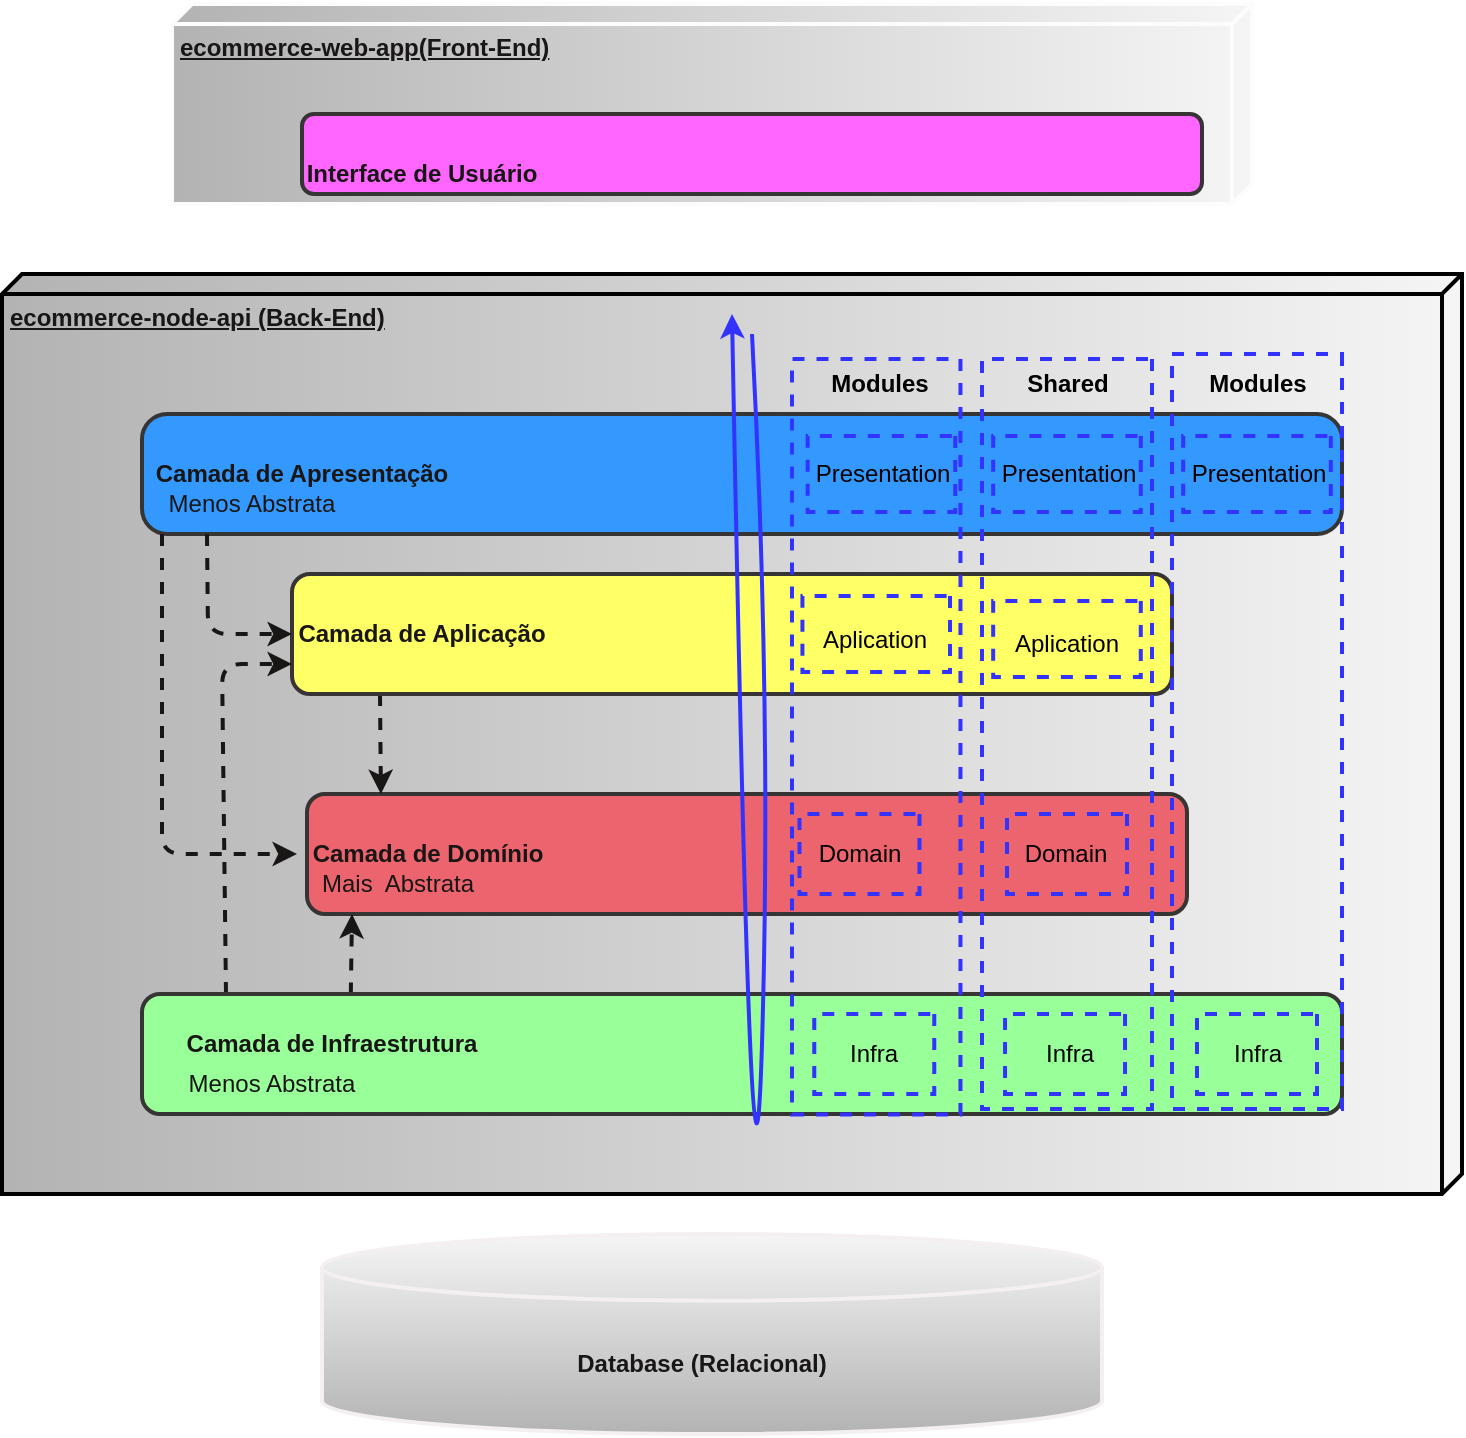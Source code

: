 <mxfile>
    <diagram id="ehvUv0xJiv6CY3YclSAE" name="Arquitetura em Camadas">
        <mxGraphModel dx="1011" dy="474" grid="1" gridSize="10" guides="1" tooltips="1" connect="1" arrows="1" fold="1" page="1" pageScale="1" pageWidth="850" pageHeight="1100" math="0" shadow="0">
            <root>
                <mxCell id="0"/>
                <mxCell id="1" parent="0"/>
                <mxCell id="2" value="ecommerce-node-api (Back-End)" style="verticalAlign=top;align=left;spacingTop=8;spacingLeft=2;spacingRight=12;shape=cube;size=10;direction=south;fontStyle=5;html=1;strokeWidth=2;strokeColor=default;fillColor=#f5f5f5;gradientColor=#b3b3b3;fontColor=#191616;" parent="1" vertex="1">
                    <mxGeometry x="80" y="230" width="730" height="460" as="geometry"/>
                </mxCell>
                <mxCell id="3" value="ecommerce-web-app(Front-End)" style="verticalAlign=top;align=left;spacingTop=8;spacingLeft=2;spacingRight=12;shape=cube;size=10;direction=south;fontStyle=5;html=1;strokeWidth=2;strokeColor=#fefbfb;fillColor=#f5f5f5;gradientColor=#b3b3b3;fontColor=#191616;" parent="1" vertex="1">
                    <mxGeometry x="165" y="95" width="540" height="100" as="geometry"/>
                </mxCell>
                <mxCell id="4" value="" style="strokeWidth=2;html=1;shape=mxgraph.flowchart.database;whiteSpace=wrap;strokeColor=#f4f0f0;fillColor=#f5f5f5;gradientColor=#b3b3b3;" parent="1" vertex="1">
                    <mxGeometry x="240" y="710" width="390" height="100" as="geometry"/>
                </mxCell>
                <mxCell id="5" value="Database (Relacional)" style="text;html=1;strokeColor=none;fillColor=none;align=center;verticalAlign=middle;whiteSpace=wrap;rounded=0;strokeWidth=2;fontColor=#191616;fontStyle=1" parent="1" vertex="1">
                    <mxGeometry x="300.01" y="750" width="260" height="50" as="geometry"/>
                </mxCell>
                <mxCell id="7" value="" style="rounded=1;whiteSpace=wrap;html=1;strokeColor=#373434;strokeWidth=2;fontColor=#191616;fillColor=#ec656e;" parent="1" vertex="1">
                    <mxGeometry x="232.5" y="490" width="440" height="60" as="geometry"/>
                </mxCell>
                <mxCell id="9" value="Camada de Domínio" style="text;html=1;strokeColor=none;fillColor=none;align=center;verticalAlign=middle;whiteSpace=wrap;rounded=0;strokeWidth=2;fontColor=#191616;fontStyle=1" parent="1" vertex="1">
                    <mxGeometry x="227.5" y="505" width="130" height="30" as="geometry"/>
                </mxCell>
                <mxCell id="11" value="" style="rounded=1;whiteSpace=wrap;html=1;strokeColor=#373434;strokeWidth=2;fontColor=#191616;fillColor=#3399FF;arcSize=21;points=[[0,0,0,0,0],[0,0.25,0,0,0],[0,0.5,0,0,0],[0,0.75,0,0,0],[0,1,0,0,0],[0.05,0.95,0,0,0],[0.13,0.95,0,0,0],[0.25,0,0,0,0],[0.5,0,0,0,0],[0.75,0,0,0,0],[0.75,1,0,0,0],[1,0,0,0,0],[1,0.25,0,0,0],[1,0.5,0,0,0],[1,0.75,0,0,0],[1,1,0,0,0]];" parent="1" vertex="1">
                    <mxGeometry x="150" y="300" width="600" height="60" as="geometry"/>
                </mxCell>
                <mxCell id="12" value="Camada de Apresentação" style="text;html=1;strokeColor=none;fillColor=none;align=center;verticalAlign=middle;whiteSpace=wrap;rounded=0;strokeWidth=2;fontColor=#191616;fontStyle=1" parent="1" vertex="1">
                    <mxGeometry x="150" y="315" width="160" height="30" as="geometry"/>
                </mxCell>
                <mxCell id="14" value="" style="rounded=1;whiteSpace=wrap;html=1;strokeColor=#373434;strokeWidth=2;fontColor=#191616;fillColor=#FF66FF;" parent="1" vertex="1">
                    <mxGeometry x="230" y="150" width="450" height="40" as="geometry"/>
                </mxCell>
                <mxCell id="15" value="Interface de Usuário" style="text;html=1;strokeColor=none;fillColor=none;align=center;verticalAlign=middle;whiteSpace=wrap;rounded=0;strokeWidth=2;fontColor=#191616;fontStyle=1" parent="1" vertex="1">
                    <mxGeometry x="210" y="165" width="160" height="30" as="geometry"/>
                </mxCell>
                <mxCell id="46" style="edgeStyle=none;html=1;exitX=0.1;exitY=1;exitDx=0;exitDy=0;exitPerimeter=0;dashed=1;strokeColor=#191616;strokeWidth=2;fontColor=#191616;endArrow=classic;endFill=1;entryX=0.084;entryY=0.001;entryDx=0;entryDy=0;entryPerimeter=0;" parent="1" source="16" edge="1" target="7">
                    <mxGeometry relative="1" as="geometry">
                        <mxPoint x="354" y="490" as="targetPoint"/>
                    </mxGeometry>
                </mxCell>
                <mxCell id="16" value="" style="rounded=1;whiteSpace=wrap;html=1;strokeColor=#373434;strokeWidth=2;fontColor=#191616;fillColor=#FFFF66;points=[[0,0,0,0,0],[0,0.25,0,0,0],[0,0.5,0,0,0],[0,0.75,0,0,0],[0,1,0,0,0],[0.1,1,0,0,0],[0.25,0,0,0,0],[0.5,0,0,0,0],[0.5,1,0,0,0],[0.75,0,0,0,0],[0.75,1,0,0,0],[1,0,0,0,0],[1,0.25,0,0,0],[1,0.5,0,0,0],[1,0.75,0,0,0],[1,1,0,0,0]];" parent="1" vertex="1">
                    <mxGeometry x="225" y="380" width="440" height="60" as="geometry"/>
                </mxCell>
                <mxCell id="17" value="Camada de Aplicação" style="text;html=1;strokeColor=none;fillColor=none;align=center;verticalAlign=middle;whiteSpace=wrap;rounded=0;strokeWidth=2;fontColor=#191616;fontStyle=1" parent="1" vertex="1">
                    <mxGeometry x="225" y="395" width="130" height="30" as="geometry"/>
                </mxCell>
                <mxCell id="47" style="edgeStyle=none;html=1;exitX=0.07;exitY=0;exitDx=0;exitDy=0;exitPerimeter=0;entryX=0;entryY=0.75;entryDx=0;entryDy=0;entryPerimeter=0;dashed=1;strokeColor=#191616;strokeWidth=2;fontColor=#191616;endArrow=classic;endFill=1;" parent="1" source="26" target="16" edge="1">
                    <mxGeometry relative="1" as="geometry">
                        <Array as="points">
                            <mxPoint x="190" y="425"/>
                        </Array>
                    </mxGeometry>
                </mxCell>
                <mxCell id="48" style="edgeStyle=none;html=1;entryX=0.25;entryY=1;entryDx=0;entryDy=0;dashed=1;strokeColor=#191616;strokeWidth=2;fontColor=#191616;endArrow=classic;endFill=1;exitX=0.174;exitY=0.004;exitDx=0;exitDy=0;exitPerimeter=0;" parent="1" target="28" edge="1" source="26">
                    <mxGeometry relative="1" as="geometry">
                        <mxPoint x="315" y="592" as="sourcePoint"/>
                    </mxGeometry>
                </mxCell>
                <mxCell id="26" value="" style="rounded=1;whiteSpace=wrap;html=1;strokeColor=#373434;strokeWidth=2;fontColor=#191616;fillColor=#99FF99;points=[[0,0,0,0,0],[0,0.25,0,0,0],[0,0.5,0,0,0],[0,0.75,0,0,0],[0,1,0,0,0],[0.07,0,0,0,0],[0.25,1,0,0,0],[0.26,0,0,0,-3],[0.5,1,0,0,0],[0.75,0,0,0,0],[0.75,1,0,0,0],[1,0,0,0,0],[1,0.25,0,0,0],[1,0.5,0,0,0],[1,0.75,0,0,0],[1,1,0,0,0]];" parent="1" vertex="1">
                    <mxGeometry x="150" y="590" width="600" height="60" as="geometry"/>
                </mxCell>
                <mxCell id="27" value="Camada de Infraestrutura" style="text;html=1;strokeColor=none;fillColor=none;align=center;verticalAlign=middle;whiteSpace=wrap;rounded=0;strokeWidth=2;fontColor=#191616;fontStyle=1" parent="1" vertex="1">
                    <mxGeometry x="165" y="600" width="160" height="30" as="geometry"/>
                </mxCell>
                <mxCell id="28" value="Mais&amp;nbsp; Abstrata" style="text;html=1;strokeColor=none;fillColor=none;align=center;verticalAlign=middle;whiteSpace=wrap;rounded=0;strokeWidth=2;fontColor=#191616;" parent="1" vertex="1">
                    <mxGeometry x="232.5" y="520" width="90" height="30" as="geometry"/>
                </mxCell>
                <mxCell id="30" value="Menos Abstrata" style="text;html=1;strokeColor=none;fillColor=none;align=center;verticalAlign=middle;whiteSpace=wrap;rounded=0;strokeWidth=2;fontColor=#191616;" parent="1" vertex="1">
                    <mxGeometry x="170" y="620" width="90" height="30" as="geometry"/>
                </mxCell>
                <mxCell id="44" style="edgeStyle=none;html=1;exitX=0.25;exitY=1;exitDx=0;exitDy=0;fontColor=#191616;strokeColor=#191616;endArrow=classic;endFill=1;strokeWidth=2;dashed=1;entryX=0;entryY=0.5;entryDx=0;entryDy=0;entryPerimeter=0;" parent="1" source="32" target="16" edge="1">
                    <mxGeometry relative="1" as="geometry">
                        <mxPoint x="310" y="405" as="targetPoint"/>
                        <Array as="points">
                            <mxPoint x="183" y="410"/>
                        </Array>
                    </mxGeometry>
                </mxCell>
                <mxCell id="45" style="edgeStyle=none;html=1;exitX=0;exitY=1;exitDx=0;exitDy=0;entryX=0;entryY=0.5;entryDx=0;entryDy=0;dashed=1;strokeColor=#191616;strokeWidth=2;fontColor=#191616;endArrow=classic;endFill=1;" parent="1" source="32" target="9" edge="1">
                    <mxGeometry relative="1" as="geometry">
                        <Array as="points">
                            <mxPoint x="160" y="520"/>
                        </Array>
                    </mxGeometry>
                </mxCell>
                <mxCell id="32" value="Menos Abstrata" style="text;html=1;strokeColor=none;fillColor=none;align=center;verticalAlign=middle;whiteSpace=wrap;rounded=0;strokeWidth=2;fontColor=#191616;" parent="1" vertex="1">
                    <mxGeometry x="160" y="330" width="90" height="30" as="geometry"/>
                </mxCell>
                <mxCell id="54" value="" style="curved=1;endArrow=classic;html=1;strokeColor=#3333FF;strokeWidth=2;fontColor=#191616;" parent="1" edge="1">
                    <mxGeometry width="50" height="50" relative="1" as="geometry">
                        <mxPoint x="455" y="260" as="sourcePoint"/>
                        <mxPoint x="445" y="250" as="targetPoint"/>
                        <Array as="points">
                            <mxPoint x="465" y="450"/>
                            <mxPoint x="455" y="780"/>
                        </Array>
                    </mxGeometry>
                </mxCell>
                <mxCell id="55" value="" style="rounded=0;whiteSpace=wrap;html=1;fillColor=none;dashed=1;strokeColor=#3333FF;rotation=90;strokeWidth=2;" parent="1" vertex="1">
                    <mxGeometry x="328.24" y="419.25" width="377.75" height="84.24" as="geometry"/>
                </mxCell>
                <mxCell id="56" value="" style="rounded=0;whiteSpace=wrap;html=1;fillColor=none;dashed=1;strokeColor=#3333FF;rotation=90;strokeWidth=2;" parent="1" vertex="1">
                    <mxGeometry x="488.74" y="490" width="40.01" height="60" as="geometry"/>
                </mxCell>
                <mxCell id="57" value="Domain" style="text;html=1;strokeColor=none;fillColor=none;align=center;verticalAlign=middle;whiteSpace=wrap;rounded=0;dashed=1;strokeWidth=2;fontColor=#000000;" parent="1" vertex="1">
                    <mxGeometry x="478.75" y="505" width="60" height="30" as="geometry"/>
                </mxCell>
                <mxCell id="58" value="Modules" style="text;html=1;strokeColor=none;fillColor=none;align=center;verticalAlign=middle;whiteSpace=wrap;rounded=0;dashed=1;strokeWidth=2;fontColor=#000000;fontStyle=1" parent="1" vertex="1">
                    <mxGeometry x="488.74" y="270" width="60" height="30" as="geometry"/>
                </mxCell>
                <mxCell id="60" value="" style="rounded=0;whiteSpace=wrap;html=1;fillColor=none;dashed=1;strokeColor=#3333FF;rotation=90;strokeWidth=2;" parent="1" vertex="1">
                    <mxGeometry x="425" y="417.5" width="375" height="85" as="geometry"/>
                </mxCell>
                <mxCell id="61" value="Modules" style="text;html=1;strokeColor=none;fillColor=none;align=center;verticalAlign=middle;whiteSpace=wrap;rounded=0;dashed=1;strokeWidth=2;fontColor=#000000;fontStyle=1" parent="1" vertex="1">
                    <mxGeometry x="677.5" y="270" width="60" height="30" as="geometry"/>
                </mxCell>
                <mxCell id="62" value="Domain" style="text;html=1;strokeColor=none;fillColor=none;align=center;verticalAlign=middle;whiteSpace=wrap;rounded=0;dashed=1;strokeWidth=2;fontColor=#000000;" parent="1" vertex="1">
                    <mxGeometry x="582.49" y="505" width="60" height="30" as="geometry"/>
                </mxCell>
                <mxCell id="67" value="Shared" style="text;html=1;strokeColor=none;fillColor=none;align=center;verticalAlign=middle;whiteSpace=wrap;rounded=0;dashed=1;strokeWidth=2;fontColor=#000000;fontStyle=1" vertex="1" parent="1">
                    <mxGeometry x="582.5" y="270" width="60" height="30" as="geometry"/>
                </mxCell>
                <mxCell id="73" value="" style="rounded=0;whiteSpace=wrap;html=1;fillColor=none;dashed=1;strokeColor=#3333FF;rotation=90;strokeWidth=2;" vertex="1" parent="1">
                    <mxGeometry x="592.5" y="490" width="40" height="60" as="geometry"/>
                </mxCell>
                <mxCell id="74" value="" style="rounded=0;whiteSpace=wrap;html=1;fillColor=none;dashed=1;strokeColor=#3333FF;rotation=90;strokeWidth=2;" vertex="1" parent="1">
                    <mxGeometry x="496.14" y="590" width="40" height="60" as="geometry"/>
                </mxCell>
                <mxCell id="75" value="" style="rounded=0;whiteSpace=wrap;html=1;fillColor=none;dashed=1;strokeColor=#3333FF;rotation=90;strokeWidth=2;" vertex="1" parent="1">
                    <mxGeometry x="591.52" y="590" width="40" height="60" as="geometry"/>
                </mxCell>
                <mxCell id="76" value="" style="rounded=0;whiteSpace=wrap;html=1;fillColor=none;dashed=1;strokeColor=#3333FF;rotation=90;strokeWidth=2;" vertex="1" parent="1">
                    <mxGeometry x="500.7" y="293.1" width="38.05" height="73.8" as="geometry"/>
                </mxCell>
                <mxCell id="78" value="Presentation" style="text;html=1;strokeColor=none;fillColor=none;align=center;verticalAlign=middle;whiteSpace=wrap;rounded=0;dashed=1;strokeWidth=2;fontColor=#000000;" vertex="1" parent="1">
                    <mxGeometry x="510.1" y="325" width="21.26" height="10" as="geometry"/>
                </mxCell>
                <mxCell id="81" value="" style="rounded=0;whiteSpace=wrap;html=1;fillColor=none;dashed=1;strokeColor=#3333FF;rotation=90;strokeWidth=2;" vertex="1" parent="1">
                    <mxGeometry x="498.09" y="373.1" width="38.05" height="73.8" as="geometry"/>
                </mxCell>
                <mxCell id="82" value="Aplication" style="text;html=1;strokeColor=none;fillColor=none;align=center;verticalAlign=middle;whiteSpace=wrap;rounded=0;dashed=1;strokeWidth=2;fontColor=#000000;" vertex="1" parent="1">
                    <mxGeometry x="506.48" y="407.5" width="21.26" height="10" as="geometry"/>
                </mxCell>
                <mxCell id="83" value="" style="rounded=0;whiteSpace=wrap;html=1;fillColor=none;dashed=1;strokeColor=#3333FF;rotation=90;strokeWidth=2;" vertex="1" parent="1">
                    <mxGeometry x="518.75" y="416.25" width="377.5" height="85" as="geometry"/>
                </mxCell>
                <mxCell id="84" value="" style="rounded=0;whiteSpace=wrap;html=1;fillColor=none;dashed=1;strokeColor=#3333FF;rotation=90;strokeWidth=2;" vertex="1" parent="1">
                    <mxGeometry x="593.47" y="293.1" width="38.05" height="73.8" as="geometry"/>
                </mxCell>
                <mxCell id="85" value="Presentation" style="text;html=1;strokeColor=none;fillColor=none;align=center;verticalAlign=middle;whiteSpace=wrap;rounded=0;dashed=1;strokeWidth=2;fontColor=#000000;" vertex="1" parent="1">
                    <mxGeometry x="602.87" y="325" width="21.26" height="10" as="geometry"/>
                </mxCell>
                <mxCell id="86" value="" style="rounded=0;whiteSpace=wrap;html=1;fillColor=none;dashed=1;strokeColor=#3333FF;rotation=90;strokeWidth=2;" vertex="1" parent="1">
                    <mxGeometry x="593.47" y="375.6" width="38.05" height="73.8" as="geometry"/>
                </mxCell>
                <mxCell id="87" value="Aplication" style="text;html=1;strokeColor=none;fillColor=none;align=center;verticalAlign=middle;whiteSpace=wrap;rounded=0;dashed=1;strokeWidth=2;fontColor=#000000;" vertex="1" parent="1">
                    <mxGeometry x="601.86" y="410" width="21.26" height="10" as="geometry"/>
                </mxCell>
                <mxCell id="90" value="Infra" style="text;html=1;strokeColor=none;fillColor=none;align=center;verticalAlign=middle;whiteSpace=wrap;rounded=0;dashed=1;strokeWidth=2;fontColor=#000000;" vertex="1" parent="1">
                    <mxGeometry x="486.14" y="605" width="60" height="30" as="geometry"/>
                </mxCell>
                <mxCell id="91" value="Infra" style="text;html=1;strokeColor=none;fillColor=none;align=center;verticalAlign=middle;whiteSpace=wrap;rounded=0;dashed=1;strokeWidth=2;fontColor=#000000;" vertex="1" parent="1">
                    <mxGeometry x="583.5" y="605" width="60" height="30" as="geometry"/>
                </mxCell>
                <mxCell id="94" value="" style="rounded=0;whiteSpace=wrap;html=1;fillColor=none;dashed=1;strokeColor=#3333FF;rotation=90;strokeWidth=2;" vertex="1" parent="1">
                    <mxGeometry x="688.48" y="293.1" width="38.05" height="73.8" as="geometry"/>
                </mxCell>
                <mxCell id="95" value="Presentation" style="text;html=1;strokeColor=none;fillColor=none;align=center;verticalAlign=middle;whiteSpace=wrap;rounded=0;dashed=1;strokeWidth=2;fontColor=#000000;" vertex="1" parent="1">
                    <mxGeometry x="697.88" y="325" width="21.26" height="10" as="geometry"/>
                </mxCell>
                <mxCell id="96" value="Infra" style="text;html=1;strokeColor=none;fillColor=none;align=center;verticalAlign=middle;whiteSpace=wrap;rounded=0;dashed=1;strokeWidth=2;fontColor=#000000;" vertex="1" parent="1">
                    <mxGeometry x="677.5" y="605" width="60" height="30" as="geometry"/>
                </mxCell>
                <mxCell id="98" value="" style="rounded=0;whiteSpace=wrap;html=1;fillColor=none;dashed=1;strokeColor=#3333FF;rotation=90;strokeWidth=2;" vertex="1" parent="1">
                    <mxGeometry x="687.5" y="590" width="40" height="60" as="geometry"/>
                </mxCell>
            </root>
        </mxGraphModel>
    </diagram>
    <diagram name="Arquitetura Hexagonal" id="RaXjF2fW67_FS4LBotdt">
        <mxGraphModel dx="559" dy="474" grid="1" gridSize="10" guides="1" tooltips="1" connect="1" arrows="1" fold="1" page="1" pageScale="1" pageWidth="850" pageHeight="1100" math="0" shadow="0">
            <root>
                <mxCell id="YTZjs5NrMnTZmiXK4MOZ-0"/>
                <mxCell id="YTZjs5NrMnTZmiXK4MOZ-1" parent="YTZjs5NrMnTZmiXK4MOZ-0"/>
                <mxCell id="YTZjs5NrMnTZmiXK4MOZ-2" value="ecommerce-node-api (Back-End)" style="verticalAlign=top;align=left;spacingTop=8;spacingLeft=2;spacingRight=12;shape=cube;size=10;direction=south;fontStyle=5;html=1;strokeWidth=2;strokeColor=default;fillColor=#f5f5f5;gradientColor=#b3b3b3;fontColor=#191616;" parent="YTZjs5NrMnTZmiXK4MOZ-1" vertex="1">
                    <mxGeometry x="80" y="330" width="710" height="440" as="geometry"/>
                </mxCell>
                <mxCell id="YTZjs5NrMnTZmiXK4MOZ-3" value="ecommerce-web-app(Front-End)" style="verticalAlign=top;align=left;spacingTop=8;spacingLeft=2;spacingRight=12;shape=cube;size=10;direction=south;fontStyle=5;html=1;strokeWidth=2;strokeColor=#fefbfb;fillColor=#f5f5f5;gradientColor=#b3b3b3;fontColor=#191616;" parent="YTZjs5NrMnTZmiXK4MOZ-1" vertex="1">
                    <mxGeometry x="155" y="210" width="540" height="100" as="geometry"/>
                </mxCell>
                <mxCell id="YTZjs5NrMnTZmiXK4MOZ-4" value="" style="strokeWidth=2;html=1;shape=mxgraph.flowchart.database;whiteSpace=wrap;strokeColor=#f4f0f0;fillColor=#f5f5f5;gradientColor=#b3b3b3;" parent="YTZjs5NrMnTZmiXK4MOZ-1" vertex="1">
                    <mxGeometry x="290" y="780" width="270" height="100" as="geometry"/>
                </mxCell>
                <mxCell id="YTZjs5NrMnTZmiXK4MOZ-5" value="Database (Relacional)" style="text;html=1;strokeColor=none;fillColor=none;align=center;verticalAlign=middle;whiteSpace=wrap;rounded=0;strokeWidth=2;fontColor=#191616;fontStyle=1" parent="YTZjs5NrMnTZmiXK4MOZ-1" vertex="1">
                    <mxGeometry x="295" y="820" width="260" height="50" as="geometry"/>
                </mxCell>
                <mxCell id="YTZjs5NrMnTZmiXK4MOZ-10" value="" style="rounded=1;whiteSpace=wrap;html=1;strokeColor=#373434;strokeWidth=2;fontColor=#191616;fillColor=#FF66FF;" parent="YTZjs5NrMnTZmiXK4MOZ-1" vertex="1">
                    <mxGeometry x="200" y="250" width="450" height="40" as="geometry"/>
                </mxCell>
                <mxCell id="YTZjs5NrMnTZmiXK4MOZ-11" value="Interface de Usuário" style="text;html=1;strokeColor=none;fillColor=none;align=center;verticalAlign=middle;whiteSpace=wrap;rounded=0;strokeWidth=2;fontColor=#191616;fontStyle=1" parent="YTZjs5NrMnTZmiXK4MOZ-1" vertex="1">
                    <mxGeometry x="185" y="255" width="160" height="30" as="geometry"/>
                </mxCell>
                <mxCell id="RFnJm8jsPnlHxxEmqQ-q-18" value="" style="shape=hexagon;perimeter=hexagonPerimeter2;whiteSpace=wrap;html=1;fixedSize=1;fillColor=#3399FF;size=90;gradientColor=#99FF99;strokeColor=#000000;" parent="YTZjs5NrMnTZmiXK4MOZ-1" vertex="1">
                    <mxGeometry x="130" y="390" width="610" height="350" as="geometry"/>
                </mxCell>
                <mxCell id="RFnJm8jsPnlHxxEmqQ-q-15" value="" style="shape=hexagon;perimeter=hexagonPerimeter2;whiteSpace=wrap;html=1;fixedSize=1;fontColor=#000000;fillColor=#FFFF66;size=80;dashed=1;strokeColor=#000000;" parent="YTZjs5NrMnTZmiXK4MOZ-1" vertex="1">
                    <mxGeometry x="220" y="440" width="430" height="260" as="geometry"/>
                </mxCell>
                <mxCell id="RFnJm8jsPnlHxxEmqQ-q-14" value="" style="shape=hexagon;perimeter=hexagonPerimeter2;whiteSpace=wrap;html=1;fixedSize=1;fontColor=#000000;fillColor=#DE4B55;size=50;strokeColor=#000000;" parent="YTZjs5NrMnTZmiXK4MOZ-1" vertex="1">
                    <mxGeometry x="310" y="490" width="250" height="150" as="geometry"/>
                </mxCell>
                <mxCell id="RFnJm8jsPnlHxxEmqQ-q-3" value="Camada de Domínio" style="text;html=1;strokeColor=none;fillColor=none;align=center;verticalAlign=middle;whiteSpace=wrap;rounded=0;fontColor=#000000;fontStyle=1" parent="YTZjs5NrMnTZmiXK4MOZ-1" vertex="1">
                    <mxGeometry x="317" y="535" width="143" height="30" as="geometry"/>
                </mxCell>
                <mxCell id="RFnJm8jsPnlHxxEmqQ-q-17" value="Camada de Aplicação" style="text;html=1;strokeColor=none;fillColor=none;align=center;verticalAlign=middle;whiteSpace=wrap;rounded=0;fontColor=#000000;fontStyle=1" parent="YTZjs5NrMnTZmiXK4MOZ-1" vertex="1">
                    <mxGeometry x="295" y="435" width="130" height="30" as="geometry"/>
                </mxCell>
                <mxCell id="2xJkToKy9jdSefRMmRuw-0" value="Camada de Apresentação" style="text;html=1;strokeColor=none;fillColor=none;align=center;verticalAlign=middle;whiteSpace=wrap;rounded=0;fontColor=#000000;fontStyle=1" parent="YTZjs5NrMnTZmiXK4MOZ-1" vertex="1">
                    <mxGeometry x="213" y="385" width="160" height="30" as="geometry"/>
                </mxCell>
                <mxCell id="5fp1VOLm5tqqU_mOXNkA-1" value="Camada de Infraestrutura" style="text;html=1;strokeColor=none;fillColor=none;align=center;verticalAlign=middle;whiteSpace=wrap;rounded=0;fontColor=#000000;fontStyle=1" parent="YTZjs5NrMnTZmiXK4MOZ-1" vertex="1">
                    <mxGeometry x="220" y="700" width="160" height="30" as="geometry"/>
                </mxCell>
                <mxCell id="zr8VyB91ws4Afk8rxflp-3" style="edgeStyle=none;html=1;exitX=0.5;exitY=0;exitDx=0;exitDy=0;dashed=1;strokeColor=#1E0005;fontColor=#000000;" parent="YTZjs5NrMnTZmiXK4MOZ-1" source="RFnJm8jsPnlHxxEmqQ-q-18" target="RFnJm8jsPnlHxxEmqQ-q-15" edge="1">
                    <mxGeometry relative="1" as="geometry"/>
                </mxCell>
                <mxCell id="zr8VyB91ws4Afk8rxflp-6" style="edgeStyle=none;html=1;exitX=0.5;exitY=0;exitDx=0;exitDy=0;dashed=1;strokeColor=#1E0005;fontColor=#000000;" parent="YTZjs5NrMnTZmiXK4MOZ-1" source="RFnJm8jsPnlHxxEmqQ-q-15" target="RFnJm8jsPnlHxxEmqQ-q-14" edge="1">
                    <mxGeometry relative="1" as="geometry"/>
                </mxCell>
                <mxCell id="zr8VyB91ws4Afk8rxflp-10" style="edgeStyle=none;html=1;exitX=0.5;exitY=1;exitDx=0;exitDy=0;entryX=0.5;entryY=1;entryDx=0;entryDy=0;dashed=1;strokeColor=#1E0005;fontColor=#000000;" parent="YTZjs5NrMnTZmiXK4MOZ-1" source="RFnJm8jsPnlHxxEmqQ-q-18" target="RFnJm8jsPnlHxxEmqQ-q-15" edge="1">
                    <mxGeometry relative="1" as="geometry"/>
                </mxCell>
                <mxCell id="zr8VyB91ws4Afk8rxflp-11" style="edgeStyle=none;html=1;exitX=0.5;exitY=1;exitDx=0;exitDy=0;dashed=1;strokeColor=#1E0005;fontColor=#000000;" parent="YTZjs5NrMnTZmiXK4MOZ-1" source="RFnJm8jsPnlHxxEmqQ-q-15" target="RFnJm8jsPnlHxxEmqQ-q-14" edge="1">
                    <mxGeometry relative="1" as="geometry"/>
                </mxCell>
                <mxCell id="RAjoPM_-fUuvctOwuihy-0" value="Baixo Nivel de Abstração / Detalhes" style="text;html=1;strokeColor=none;fillColor=none;align=center;verticalAlign=middle;whiteSpace=wrap;rounded=0;fontColor=#000000;" parent="YTZjs5NrMnTZmiXK4MOZ-1" vertex="1">
                    <mxGeometry x="204" y="399" width="210" height="30" as="geometry"/>
                </mxCell>
                <mxCell id="RAjoPM_-fUuvctOwuihy-1" value="Médio Nivel de Abstração&amp;nbsp;&lt;br&gt;Orquestração" style="text;html=1;strokeColor=none;fillColor=none;align=center;verticalAlign=middle;whiteSpace=wrap;rounded=0;fontColor=#000000;" parent="YTZjs5NrMnTZmiXK4MOZ-1" vertex="1">
                    <mxGeometry x="257" y="456" width="210" height="30" as="geometry"/>
                </mxCell>
                <mxCell id="RAjoPM_-fUuvctOwuihy-2" value="Alto Nivél de Abstração / Políticas" style="text;html=1;strokeColor=none;fillColor=none;align=center;verticalAlign=middle;whiteSpace=wrap;rounded=0;fontColor=#000000;" parent="YTZjs5NrMnTZmiXK4MOZ-1" vertex="1">
                    <mxGeometry x="310" y="550" width="210" height="30" as="geometry"/>
                </mxCell>
                <mxCell id="RAjoPM_-fUuvctOwuihy-3" value="Baixo Nível de Abstração / Detalhes" style="text;html=1;strokeColor=none;fillColor=none;align=center;verticalAlign=middle;whiteSpace=wrap;rounded=0;fontColor=#000000;" parent="YTZjs5NrMnTZmiXK4MOZ-1" vertex="1">
                    <mxGeometry x="213" y="715" width="210" height="30" as="geometry"/>
                </mxCell>
                <mxCell id="RrZaUmODnF5VA7f9-7iU-0" value="" style="rounded=1;whiteSpace=wrap;html=1;strokeColor=#373434;strokeWidth=2;fontColor=#191616;fillColor=#ec656e;" parent="YTZjs5NrMnTZmiXK4MOZ-1" vertex="1">
                    <mxGeometry x="245" y="980" width="380" height="60" as="geometry"/>
                </mxCell>
                <mxCell id="ZYpkKoAxzcQD_2I4ECs_-0" value="" style="rounded=1;whiteSpace=wrap;html=1;strokeColor=#373434;strokeWidth=2;fontColor=#191616;fillColor=#FFFF66;points=[[0,0,0,0,0],[0,0.25,0,0,0],[0,0.5,0,0,0],[0,0.75,0,0,0],[0,1,0,0,0],[0.1,1,0,0,0],[0.25,0,0,0,0],[0.5,0,0,0,0],[0.5,1,0,0,0],[0.75,0,0,0,0],[0.75,1,0,0,0],[1,0,0,0,0],[1,0.25,0,0,0],[1,0.5,0,0,0],[1,0.75,0,0,0],[1,1,0,0,0]];" parent="YTZjs5NrMnTZmiXK4MOZ-1" vertex="1">
                    <mxGeometry x="180" y="1040" width="506" height="60" as="geometry"/>
                </mxCell>
                <mxCell id="ZPqvX_W6xCdv0GFhZESj-0" value="" style="rounded=1;whiteSpace=wrap;html=1;strokeColor=#373434;strokeWidth=2;fontColor=#191616;fillColor=#3399FF;arcSize=21;points=[[0,0,0,0,0],[0,0.25,0,0,0],[0,0.5,0,0,0],[0,0.75,0,0,0],[0,1,0,0,0],[0.05,0.95,0,0,0],[0.13,0.95,0,0,0],[0.25,0,0,0,0],[0.5,0,0,0,0],[0.75,0,0,0,0],[0.75,1,0,0,0],[1,0,0,0,0],[1,0.25,0,0,0],[1,0.5,0,0,0],[1,0.75,0,0,0],[1,1,0,0,0]];" parent="YTZjs5NrMnTZmiXK4MOZ-1" vertex="1">
                    <mxGeometry x="60" y="1100" width="340" height="60" as="geometry"/>
                </mxCell>
                <mxCell id="ph_Dupu86BIsFWpcMspV-0" value="" style="rounded=1;whiteSpace=wrap;html=1;strokeColor=#373434;strokeWidth=2;fontColor=#191616;fillColor=#99FF99;points=[[0,0,0,0,0],[0,0.25,0,0,0],[0,0.5,0,0,0],[0,0.75,0,0,0],[0,1,0,0,0],[0.07,0,0,0,0],[0.25,1,0,0,0],[0.26,0,0,0,-3],[0.5,1,0,0,0],[0.75,0,0,0,0],[0.75,1,0,0,0],[1,0,0,0,0],[1,0.25,0,0,0],[1,0.5,0,0,0],[1,0.75,0,0,0],[1,1,0,0,0]];" parent="YTZjs5NrMnTZmiXK4MOZ-1" vertex="1">
                    <mxGeometry x="398" y="1100" width="380" height="60" as="geometry"/>
                </mxCell>
                <mxCell id="ph_Dupu86BIsFWpcMspV-1" value="Alto Nivél de Abstração / Políticas" style="text;html=1;strokeColor=none;fillColor=none;align=center;verticalAlign=middle;whiteSpace=wrap;rounded=0;fontColor=#000000;" parent="YTZjs5NrMnTZmiXK4MOZ-1" vertex="1">
                    <mxGeometry x="236.5" y="990" width="210" height="30" as="geometry"/>
                </mxCell>
                <mxCell id="ph_Dupu86BIsFWpcMspV-2" value="Camada de Domínio" style="text;html=1;strokeColor=none;fillColor=none;align=center;verticalAlign=middle;whiteSpace=wrap;rounded=0;fontColor=#000000;fontStyle=1" parent="YTZjs5NrMnTZmiXK4MOZ-1" vertex="1">
                    <mxGeometry x="236.5" y="972.5" width="143" height="30" as="geometry"/>
                </mxCell>
                <mxCell id="ph_Dupu86BIsFWpcMspV-3" value="Camada de Aplicação" style="text;html=1;strokeColor=none;fillColor=none;align=center;verticalAlign=middle;whiteSpace=wrap;rounded=0;fontColor=#000000;fontStyle=1" parent="YTZjs5NrMnTZmiXK4MOZ-1" vertex="1">
                    <mxGeometry x="185" y="1035" width="130" height="30" as="geometry"/>
                </mxCell>
                <mxCell id="ph_Dupu86BIsFWpcMspV-4" value="Médio Nivel de Abstração / Orquestração" style="text;html=1;strokeColor=none;fillColor=none;align=center;verticalAlign=middle;whiteSpace=wrap;rounded=0;fontColor=#000000;" parent="YTZjs5NrMnTZmiXK4MOZ-1" vertex="1">
                    <mxGeometry x="80" y="1055" width="445" height="30" as="geometry"/>
                </mxCell>
                <mxCell id="ph_Dupu86BIsFWpcMspV-5" value="Baixo Nivel de Abstração / Detalhes" style="text;html=1;strokeColor=none;fillColor=none;align=center;verticalAlign=middle;whiteSpace=wrap;rounded=0;fontColor=#000000;" parent="YTZjs5NrMnTZmiXK4MOZ-1" vertex="1">
                    <mxGeometry x="68" y="1115" width="210" height="30" as="geometry"/>
                </mxCell>
                <mxCell id="ph_Dupu86BIsFWpcMspV-6" value="Camada de Apresentação" style="text;html=1;strokeColor=none;fillColor=none;align=center;verticalAlign=middle;whiteSpace=wrap;rounded=0;fontColor=#000000;fontStyle=1" parent="YTZjs5NrMnTZmiXK4MOZ-1" vertex="1">
                    <mxGeometry x="68" y="1098.5" width="160" height="30" as="geometry"/>
                </mxCell>
                <mxCell id="ph_Dupu86BIsFWpcMspV-9" value="Baixo Nível de Abstração / Detalhes" style="text;html=1;strokeColor=none;fillColor=none;align=center;verticalAlign=middle;whiteSpace=wrap;rounded=0;fontColor=#000000;" parent="YTZjs5NrMnTZmiXK4MOZ-1" vertex="1">
                    <mxGeometry x="400" y="1115" width="210" height="30" as="geometry"/>
                </mxCell>
                <mxCell id="ph_Dupu86BIsFWpcMspV-10" value="Camada de Infraestrutura" style="text;html=1;strokeColor=none;fillColor=none;align=center;verticalAlign=middle;whiteSpace=wrap;rounded=0;fontColor=#000000;fontStyle=1" parent="YTZjs5NrMnTZmiXK4MOZ-1" vertex="1">
                    <mxGeometry x="398" y="1098.5" width="160" height="30" as="geometry"/>
                </mxCell>
                <mxCell id="hI9YAfyuwiLMifBYgazO-0" value="" style="curved=1;endArrow=classic;html=1;strokeColor=#3333FF;strokeWidth=2;fontColor=#191616;entryX=0;entryY=0;entryDx=0;entryDy=310;entryPerimeter=0;" parent="YTZjs5NrMnTZmiXK4MOZ-1" edge="1">
                    <mxGeometry width="50" height="50" relative="1" as="geometry">
                        <mxPoint x="560" y="350" as="sourcePoint"/>
                        <mxPoint x="500" y="340" as="targetPoint"/>
                        <Array as="points">
                            <mxPoint x="570" y="540"/>
                            <mxPoint x="560" y="870"/>
                        </Array>
                    </mxGeometry>
                </mxCell>
            </root>
        </mxGraphModel>
    </diagram>
</mxfile>